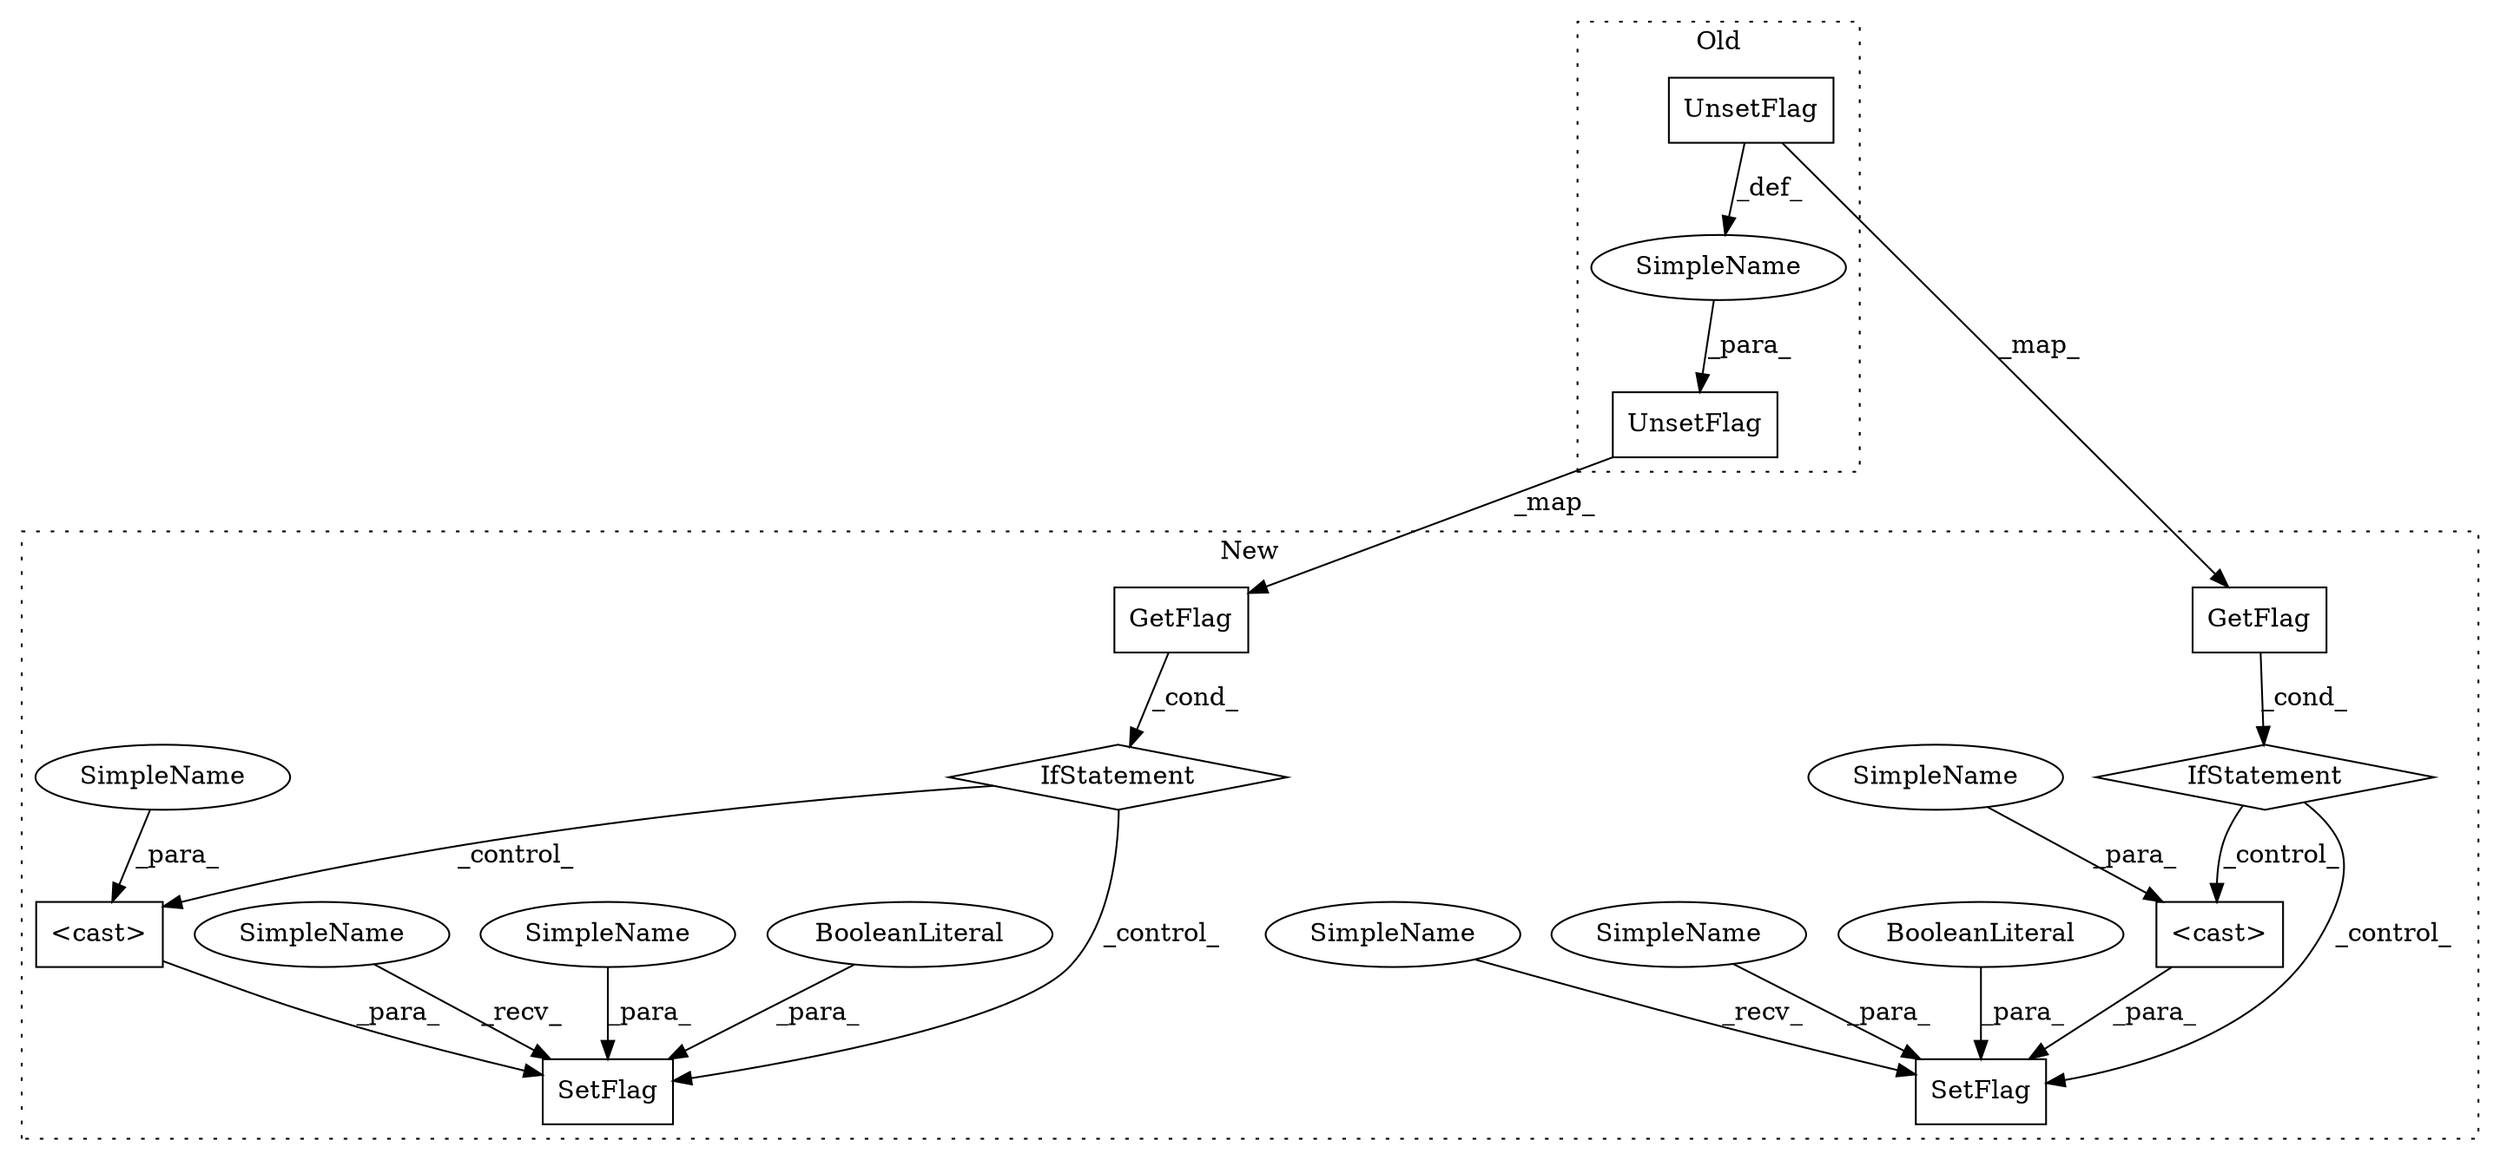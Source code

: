 digraph G {
subgraph cluster0 {
1 [label="UnsetFlag" a="32" s="2486,2541" l="10,1" shape="box"];
8 [label="SimpleName" a="42" s="2354" l="19" shape="ellipse"];
11 [label="UnsetFlag" a="32" s="2386,2439" l="10,1" shape="box"];
label = "Old";
style="dotted";
}
subgraph cluster1 {
2 [label="GetFlag" a="32" s="2531,2584" l="8,1" shape="box"];
3 [label="<cast>" a="11" s="2632" l="5" shape="box"];
4 [label="IfStatement" a="25" s="2517,2585" l="4,2" shape="diamond"];
5 [label="SimpleName" a="42" s="2637" l="19" shape="ellipse"];
6 [label="SetFlag" a="32" s="2438,2500" l="12,1" shape="box"];
7 [label="BooleanLiteral" a="9" s="2495" l="5" shape="ellipse"];
9 [label="SimpleName" a="42" s="2450" l="19" shape="ellipse"];
10 [label="<cast>" a="11" s="2471" l="5" shape="box"];
12 [label="GetFlag" a="32" s="2372,2423" l="8,1" shape="box"];
13 [label="IfStatement" a="25" s="2358,2424" l="4,2" shape="diamond"];
14 [label="SimpleName" a="42" s="2476" l="17" shape="ellipse"];
15 [label="SetFlag" a="32" s="2599,2663" l="12,1" shape="box"];
16 [label="BooleanLiteral" a="9" s="2658" l="5" shape="ellipse"];
17 [label="SimpleName" a="42" s="2611" l="19" shape="ellipse"];
18 [label="SimpleName" a="42" s="2589" l="9" shape="ellipse"];
19 [label="SimpleName" a="42" s="2428" l="9" shape="ellipse"];
label = "New";
style="dotted";
}
1 -> 2 [label="_map_"];
2 -> 4 [label="_cond_"];
3 -> 15 [label="_para_"];
4 -> 3 [label="_control_"];
4 -> 15 [label="_control_"];
5 -> 3 [label="_para_"];
7 -> 6 [label="_para_"];
8 -> 1 [label="_para_"];
9 -> 6 [label="_para_"];
10 -> 6 [label="_para_"];
11 -> 8 [label="_def_"];
11 -> 12 [label="_map_"];
12 -> 13 [label="_cond_"];
13 -> 10 [label="_control_"];
13 -> 6 [label="_control_"];
14 -> 10 [label="_para_"];
16 -> 15 [label="_para_"];
17 -> 15 [label="_para_"];
18 -> 15 [label="_recv_"];
19 -> 6 [label="_recv_"];
}